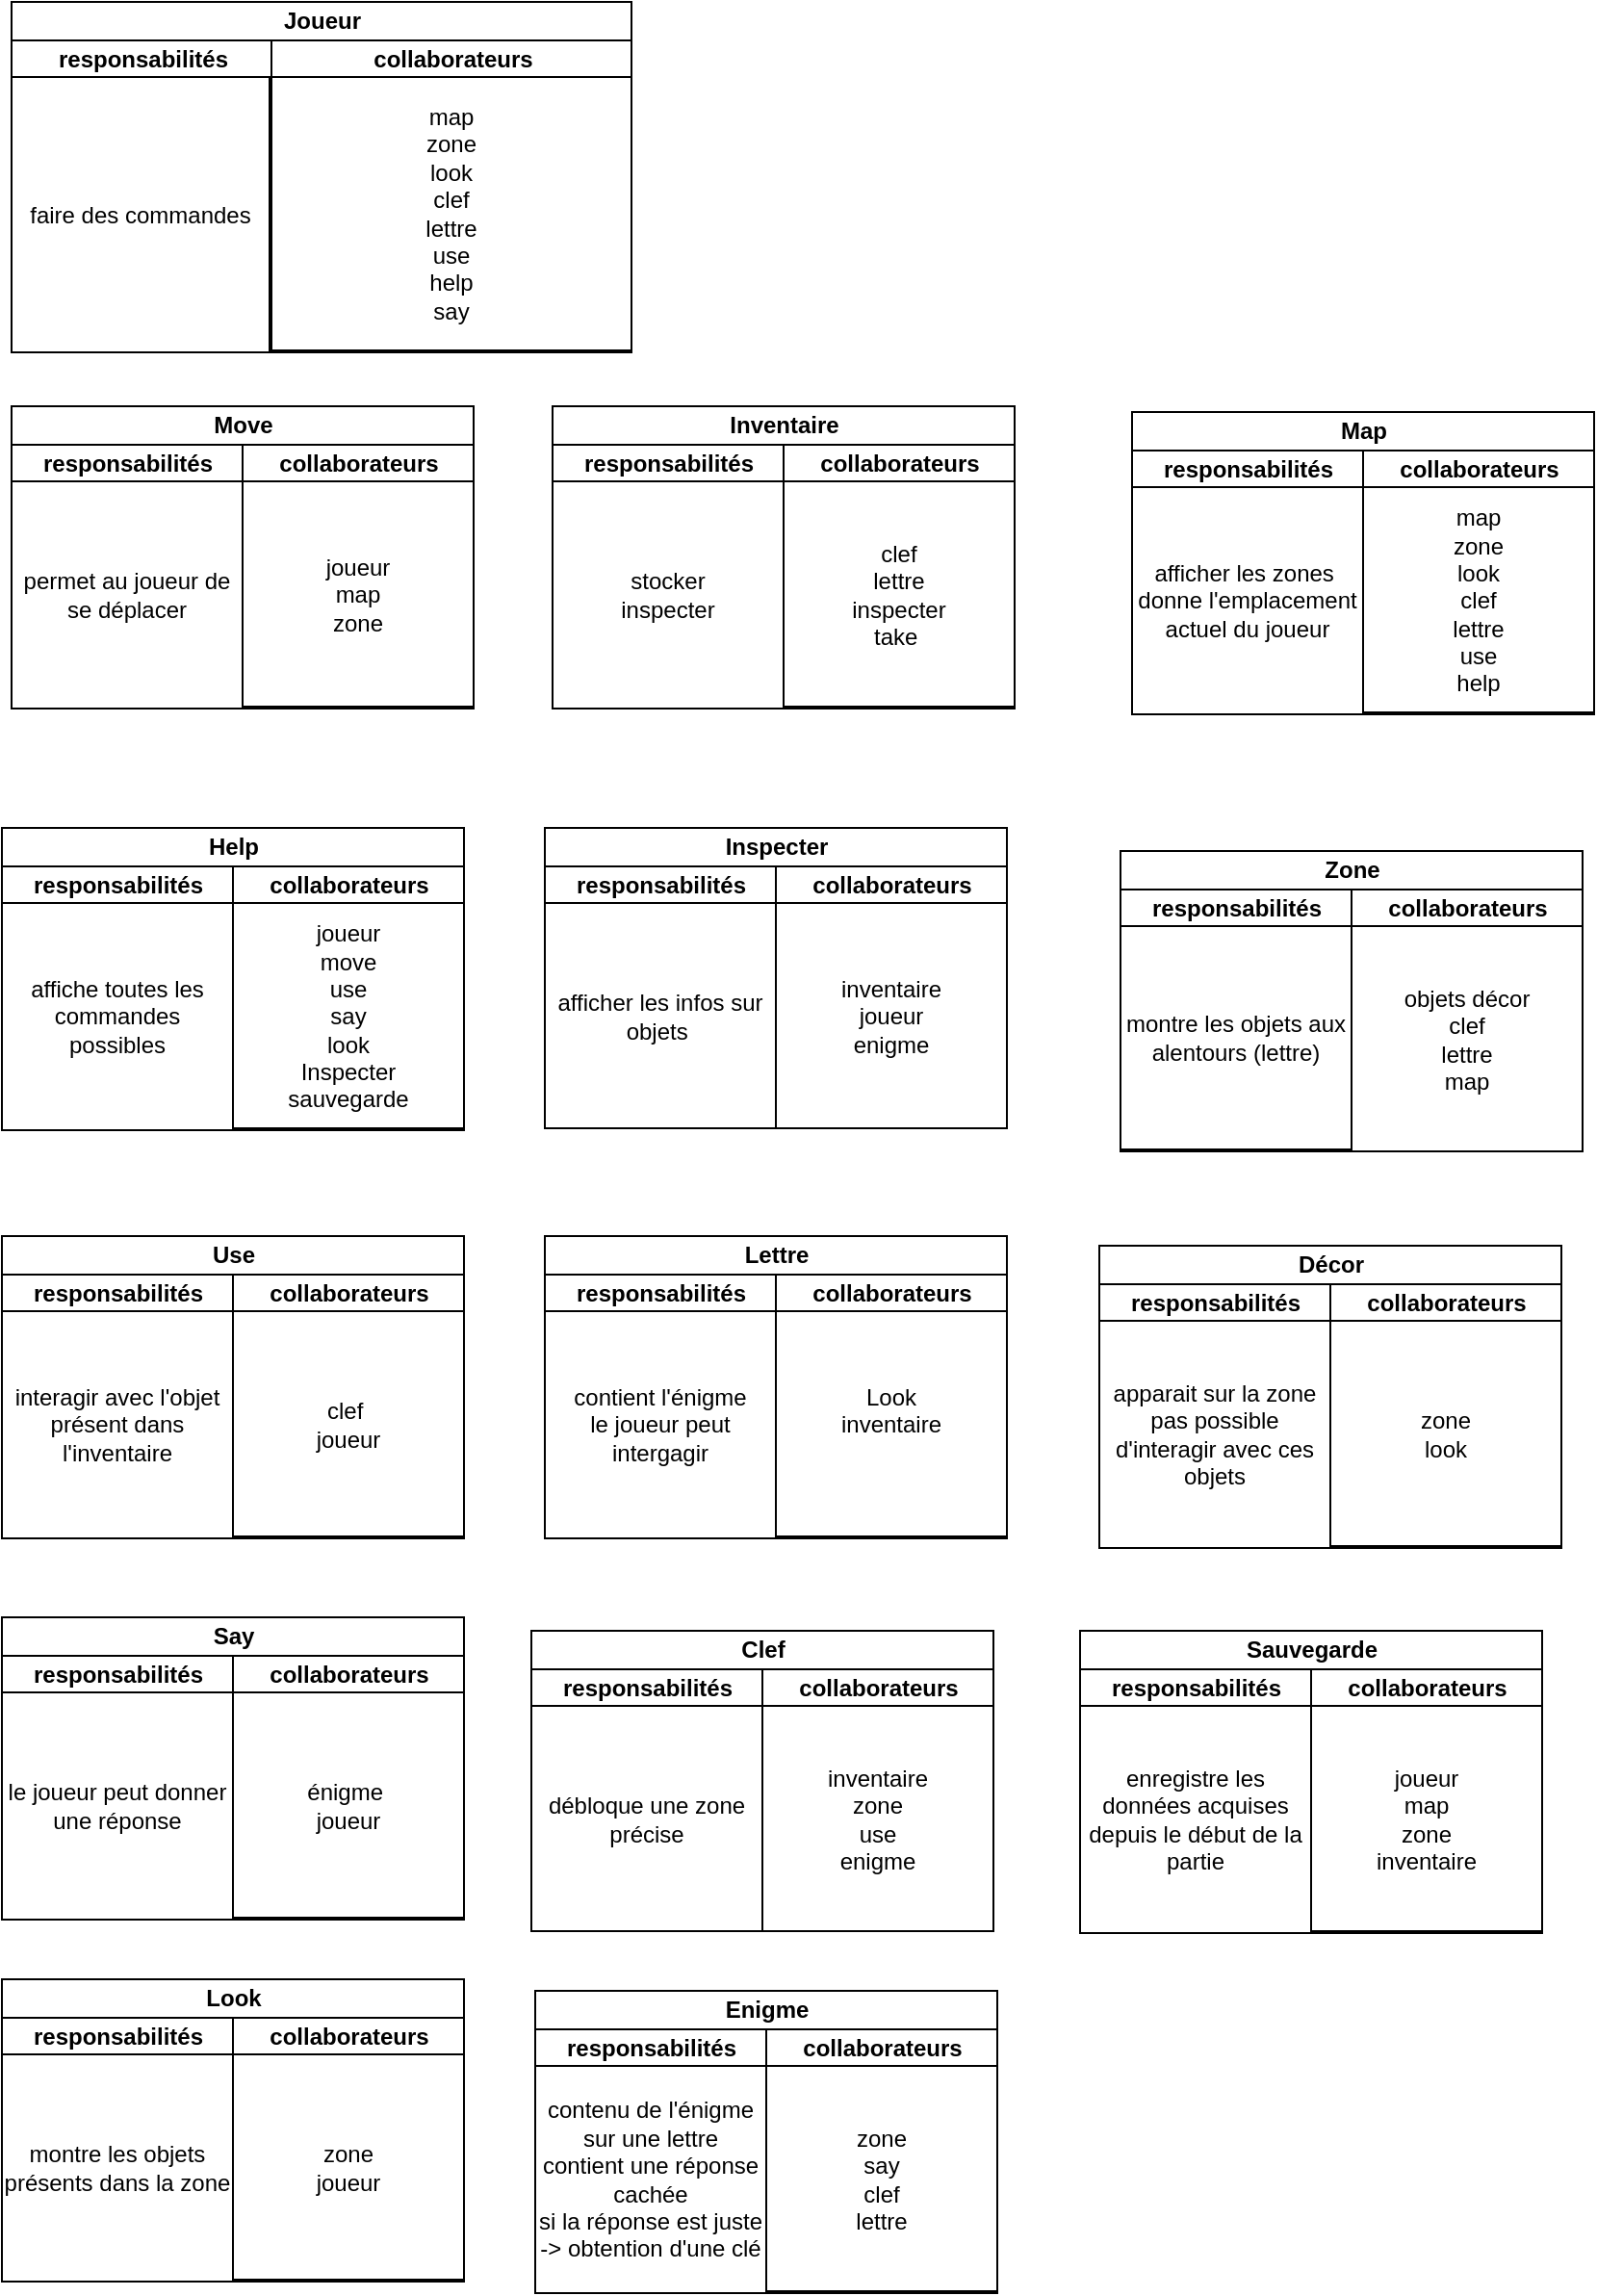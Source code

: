 <mxfile version="26.2.14" pages="3">
  <diagram name="Page-1" id="vCwLE-1_a3CpIBY0Y5AY">
    <mxGraphModel dx="1582" dy="1989" grid="1" gridSize="10" guides="1" tooltips="1" connect="1" arrows="1" fold="1" page="1" pageScale="1" pageWidth="827" pageHeight="1169" math="0" shadow="0">
      <root>
        <mxCell id="0" />
        <mxCell id="1" parent="0" />
        <mxCell id="5K38GinFP1Wv58AzJMlX-1" value="Joueur" style="swimlane;childLayout=stackLayout;resizeParent=1;resizeParentMax=0;startSize=20;html=1;" parent="1" vertex="1">
          <mxGeometry x="65" y="-1120" width="322" height="182" as="geometry" />
        </mxCell>
        <mxCell id="5K38GinFP1Wv58AzJMlX-2" value="responsabilités" style="swimlane;startSize=20;html=1;" parent="5K38GinFP1Wv58AzJMlX-1" vertex="1">
          <mxGeometry y="20" width="135" height="162" as="geometry" />
        </mxCell>
        <mxCell id="5K38GinFP1Wv58AzJMlX-3" value="faire des commandes" style="whiteSpace=wrap;html=1;" parent="5K38GinFP1Wv58AzJMlX-2" vertex="1">
          <mxGeometry y="19" width="134" height="143" as="geometry" />
        </mxCell>
        <mxCell id="5K38GinFP1Wv58AzJMlX-4" value="collaborateurs" style="swimlane;startSize=20;html=1;" parent="5K38GinFP1Wv58AzJMlX-1" vertex="1">
          <mxGeometry x="135" y="20" width="187" height="162" as="geometry" />
        </mxCell>
        <mxCell id="5K38GinFP1Wv58AzJMlX-5" value="map&lt;div&gt;zone&lt;/div&gt;&lt;div&gt;look&lt;/div&gt;&lt;div&gt;clef&lt;/div&gt;&lt;div&gt;lettre&lt;/div&gt;&lt;div&gt;use&lt;/div&gt;&lt;div&gt;help&lt;/div&gt;&lt;div&gt;say&lt;/div&gt;" style="whiteSpace=wrap;html=1;" parent="5K38GinFP1Wv58AzJMlX-4" vertex="1">
          <mxGeometry y="19" width="187" height="142" as="geometry" />
        </mxCell>
        <mxCell id="5K38GinFP1Wv58AzJMlX-6" value="Inventaire" style="swimlane;childLayout=stackLayout;resizeParent=1;resizeParentMax=0;startSize=20;html=1;" parent="1" vertex="1">
          <mxGeometry x="346" y="-910" width="240" height="157" as="geometry" />
        </mxCell>
        <mxCell id="5K38GinFP1Wv58AzJMlX-7" value="responsabilités" style="swimlane;startSize=20;html=1;" parent="5K38GinFP1Wv58AzJMlX-6" vertex="1">
          <mxGeometry y="20" width="120" height="137" as="geometry" />
        </mxCell>
        <mxCell id="5K38GinFP1Wv58AzJMlX-8" value="stocker&lt;div&gt;inspecter&lt;/div&gt;" style="whiteSpace=wrap;html=1;" parent="5K38GinFP1Wv58AzJMlX-7" vertex="1">
          <mxGeometry y="19" width="120" height="118" as="geometry" />
        </mxCell>
        <mxCell id="5K38GinFP1Wv58AzJMlX-9" value="collaborateurs" style="swimlane;startSize=20;html=1;" parent="5K38GinFP1Wv58AzJMlX-6" vertex="1">
          <mxGeometry x="120" y="20" width="120" height="137" as="geometry" />
        </mxCell>
        <mxCell id="5K38GinFP1Wv58AzJMlX-10" value="&lt;div&gt;clef&lt;/div&gt;&lt;div&gt;lettre&lt;/div&gt;&lt;div&gt;inspecter&lt;/div&gt;&lt;div&gt;take&amp;nbsp;&lt;/div&gt;" style="whiteSpace=wrap;html=1;" parent="5K38GinFP1Wv58AzJMlX-9" vertex="1">
          <mxGeometry y="19" width="120" height="117" as="geometry" />
        </mxCell>
        <mxCell id="5K38GinFP1Wv58AzJMlX-11" value="Inspecter" style="swimlane;childLayout=stackLayout;resizeParent=1;resizeParentMax=0;startSize=20;html=1;" parent="1" vertex="1">
          <mxGeometry x="342" y="-691" width="240" height="156" as="geometry" />
        </mxCell>
        <mxCell id="5K38GinFP1Wv58AzJMlX-12" value="responsabilités" style="swimlane;startSize=20;html=1;" parent="5K38GinFP1Wv58AzJMlX-11" vertex="1">
          <mxGeometry y="20" width="120" height="136" as="geometry" />
        </mxCell>
        <mxCell id="5K38GinFP1Wv58AzJMlX-13" value="afficher les infos sur objets&amp;nbsp;" style="whiteSpace=wrap;html=1;" parent="5K38GinFP1Wv58AzJMlX-12" vertex="1">
          <mxGeometry y="19" width="120" height="117" as="geometry" />
        </mxCell>
        <mxCell id="5K38GinFP1Wv58AzJMlX-14" value="collaborateurs" style="swimlane;startSize=20;html=1;" parent="5K38GinFP1Wv58AzJMlX-11" vertex="1">
          <mxGeometry x="120" y="20" width="120" height="136" as="geometry" />
        </mxCell>
        <mxCell id="5K38GinFP1Wv58AzJMlX-15" value="&lt;div&gt;inventaire&lt;/div&gt;&lt;div&gt;joueur&lt;/div&gt;&lt;div&gt;enigme&lt;/div&gt;" style="whiteSpace=wrap;html=1;" parent="5K38GinFP1Wv58AzJMlX-14" vertex="1">
          <mxGeometry y="19" width="120" height="117" as="geometry" />
        </mxCell>
        <mxCell id="5K38GinFP1Wv58AzJMlX-16" value="Clef" style="swimlane;childLayout=stackLayout;resizeParent=1;resizeParentMax=0;startSize=20;html=1;" parent="1" vertex="1">
          <mxGeometry x="335" y="-274" width="240" height="156" as="geometry" />
        </mxCell>
        <mxCell id="5K38GinFP1Wv58AzJMlX-17" value="responsabilités" style="swimlane;startSize=20;html=1;" parent="5K38GinFP1Wv58AzJMlX-16" vertex="1">
          <mxGeometry y="20" width="120" height="136" as="geometry" />
        </mxCell>
        <mxCell id="5K38GinFP1Wv58AzJMlX-18" value="débloque une zone précise" style="whiteSpace=wrap;html=1;" parent="5K38GinFP1Wv58AzJMlX-17" vertex="1">
          <mxGeometry y="19" width="120" height="117" as="geometry" />
        </mxCell>
        <mxCell id="5K38GinFP1Wv58AzJMlX-19" value="collaborateurs" style="swimlane;startSize=20;html=1;" parent="5K38GinFP1Wv58AzJMlX-16" vertex="1">
          <mxGeometry x="120" y="20" width="120" height="136" as="geometry" />
        </mxCell>
        <mxCell id="5K38GinFP1Wv58AzJMlX-20" value="&lt;div&gt;inventaire&lt;/div&gt;&lt;div&gt;zone&lt;/div&gt;&lt;div&gt;use&lt;/div&gt;&lt;div&gt;enigme&lt;/div&gt;" style="whiteSpace=wrap;html=1;" parent="5K38GinFP1Wv58AzJMlX-19" vertex="1">
          <mxGeometry y="19" width="120" height="117" as="geometry" />
        </mxCell>
        <mxCell id="5K38GinFP1Wv58AzJMlX-21" value="Zone" style="swimlane;childLayout=stackLayout;resizeParent=1;resizeParentMax=0;startSize=20;html=1;" parent="1" vertex="1">
          <mxGeometry x="641" y="-679" width="240" height="156" as="geometry" />
        </mxCell>
        <mxCell id="5K38GinFP1Wv58AzJMlX-22" value="responsabilités" style="swimlane;startSize=20;html=1;" parent="5K38GinFP1Wv58AzJMlX-21" vertex="1">
          <mxGeometry y="20" width="120" height="136" as="geometry" />
        </mxCell>
        <mxCell id="5K38GinFP1Wv58AzJMlX-23" value="montre les objets aux alentours (lettre)" style="whiteSpace=wrap;html=1;" parent="5K38GinFP1Wv58AzJMlX-22" vertex="1">
          <mxGeometry y="19" width="120" height="116" as="geometry" />
        </mxCell>
        <mxCell id="5K38GinFP1Wv58AzJMlX-24" value="collaborateurs" style="swimlane;startSize=20;html=1;" parent="5K38GinFP1Wv58AzJMlX-21" vertex="1">
          <mxGeometry x="120" y="20" width="120" height="136" as="geometry" />
        </mxCell>
        <mxCell id="5K38GinFP1Wv58AzJMlX-25" value="&lt;div&gt;objets décor&lt;/div&gt;&lt;div&gt;clef&lt;/div&gt;&lt;div&gt;lettre&lt;/div&gt;&lt;div&gt;map&lt;/div&gt;" style="whiteSpace=wrap;html=1;" parent="5K38GinFP1Wv58AzJMlX-24" vertex="1">
          <mxGeometry y="19" width="120" height="117" as="geometry" />
        </mxCell>
        <mxCell id="5K38GinFP1Wv58AzJMlX-26" value="Enigme" style="swimlane;childLayout=stackLayout;resizeParent=1;resizeParentMax=0;startSize=20;html=1;" parent="1" vertex="1">
          <mxGeometry x="337" y="-87" width="240" height="157" as="geometry" />
        </mxCell>
        <mxCell id="5K38GinFP1Wv58AzJMlX-27" value="responsabilités" style="swimlane;startSize=20;html=1;" parent="5K38GinFP1Wv58AzJMlX-26" vertex="1">
          <mxGeometry y="20" width="120" height="137" as="geometry" />
        </mxCell>
        <mxCell id="5K38GinFP1Wv58AzJMlX-28" value="contenu de l&#39;énigme sur une lettre&lt;div&gt;contient une réponse cachée&lt;/div&gt;&lt;div&gt;si la réponse est juste -&amp;gt; obtention d&#39;une clé&lt;/div&gt;" style="whiteSpace=wrap;html=1;" parent="5K38GinFP1Wv58AzJMlX-27" vertex="1">
          <mxGeometry y="19" width="120" height="118" as="geometry" />
        </mxCell>
        <mxCell id="5K38GinFP1Wv58AzJMlX-29" value="collaborateurs" style="swimlane;startSize=20;html=1;" parent="5K38GinFP1Wv58AzJMlX-26" vertex="1">
          <mxGeometry x="120" y="20" width="120" height="137" as="geometry" />
        </mxCell>
        <mxCell id="5K38GinFP1Wv58AzJMlX-30" value="&lt;div&gt;zone&lt;/div&gt;&lt;div&gt;say&lt;/div&gt;&lt;div&gt;clef&lt;/div&gt;&lt;div&gt;lettre&lt;/div&gt;" style="whiteSpace=wrap;html=1;" parent="5K38GinFP1Wv58AzJMlX-29" vertex="1">
          <mxGeometry y="19" width="120" height="117" as="geometry" />
        </mxCell>
        <mxCell id="5K38GinFP1Wv58AzJMlX-31" value="Say" style="swimlane;childLayout=stackLayout;resizeParent=1;resizeParentMax=0;startSize=20;html=1;" parent="1" vertex="1">
          <mxGeometry x="60" y="-281" width="240" height="157" as="geometry" />
        </mxCell>
        <mxCell id="5K38GinFP1Wv58AzJMlX-32" value="responsabilités" style="swimlane;startSize=20;html=1;" parent="5K38GinFP1Wv58AzJMlX-31" vertex="1">
          <mxGeometry y="20" width="120" height="137" as="geometry" />
        </mxCell>
        <mxCell id="5K38GinFP1Wv58AzJMlX-33" value="le joueur peut donner une réponse" style="whiteSpace=wrap;html=1;" parent="5K38GinFP1Wv58AzJMlX-32" vertex="1">
          <mxGeometry y="19" width="120" height="118" as="geometry" />
        </mxCell>
        <mxCell id="5K38GinFP1Wv58AzJMlX-34" value="collaborateurs" style="swimlane;startSize=20;html=1;" parent="5K38GinFP1Wv58AzJMlX-31" vertex="1">
          <mxGeometry x="120" y="20" width="120" height="137" as="geometry" />
        </mxCell>
        <mxCell id="5K38GinFP1Wv58AzJMlX-35" value="&lt;div&gt;énigme&amp;nbsp;&lt;/div&gt;&lt;div&gt;joueur&lt;/div&gt;" style="whiteSpace=wrap;html=1;" parent="5K38GinFP1Wv58AzJMlX-34" vertex="1">
          <mxGeometry y="19" width="120" height="117" as="geometry" />
        </mxCell>
        <mxCell id="5K38GinFP1Wv58AzJMlX-36" value="Help" style="swimlane;childLayout=stackLayout;resizeParent=1;resizeParentMax=0;startSize=20;html=1;" parent="1" vertex="1">
          <mxGeometry x="60" y="-691" width="240" height="157" as="geometry" />
        </mxCell>
        <mxCell id="5K38GinFP1Wv58AzJMlX-37" value="responsabilités" style="swimlane;startSize=20;html=1;" parent="5K38GinFP1Wv58AzJMlX-36" vertex="1">
          <mxGeometry y="20" width="120" height="137" as="geometry" />
        </mxCell>
        <mxCell id="5K38GinFP1Wv58AzJMlX-38" value="affiche toutes les commandes possibles" style="whiteSpace=wrap;html=1;" parent="5K38GinFP1Wv58AzJMlX-37" vertex="1">
          <mxGeometry y="19" width="120" height="118" as="geometry" />
        </mxCell>
        <mxCell id="5K38GinFP1Wv58AzJMlX-39" value="collaborateurs" style="swimlane;startSize=20;html=1;" parent="5K38GinFP1Wv58AzJMlX-36" vertex="1">
          <mxGeometry x="120" y="20" width="120" height="137" as="geometry" />
        </mxCell>
        <mxCell id="5K38GinFP1Wv58AzJMlX-40" value="&lt;div&gt;joueur&lt;/div&gt;&lt;div&gt;move&lt;/div&gt;&lt;div&gt;use&lt;/div&gt;&lt;div&gt;say&lt;/div&gt;&lt;div&gt;look&lt;/div&gt;&lt;div&gt;Inspecter&lt;/div&gt;&lt;div&gt;sauvegarde&lt;/div&gt;" style="whiteSpace=wrap;html=1;" parent="5K38GinFP1Wv58AzJMlX-39" vertex="1">
          <mxGeometry y="19" width="120" height="117" as="geometry" />
        </mxCell>
        <mxCell id="5K38GinFP1Wv58AzJMlX-41" value="Look" style="swimlane;childLayout=stackLayout;resizeParent=1;resizeParentMax=0;startSize=20;html=1;" parent="1" vertex="1">
          <mxGeometry x="60" y="-93" width="240" height="157" as="geometry" />
        </mxCell>
        <mxCell id="5K38GinFP1Wv58AzJMlX-42" value="responsabilités" style="swimlane;startSize=20;html=1;" parent="5K38GinFP1Wv58AzJMlX-41" vertex="1">
          <mxGeometry y="20" width="120" height="137" as="geometry" />
        </mxCell>
        <mxCell id="5K38GinFP1Wv58AzJMlX-43" value="montre les objets présents dans la zone" style="whiteSpace=wrap;html=1;" parent="5K38GinFP1Wv58AzJMlX-42" vertex="1">
          <mxGeometry y="19" width="120" height="118" as="geometry" />
        </mxCell>
        <mxCell id="5K38GinFP1Wv58AzJMlX-44" value="collaborateurs" style="swimlane;startSize=20;html=1;" parent="5K38GinFP1Wv58AzJMlX-41" vertex="1">
          <mxGeometry x="120" y="20" width="120" height="137" as="geometry" />
        </mxCell>
        <mxCell id="5K38GinFP1Wv58AzJMlX-45" value="&lt;div&gt;zone&lt;/div&gt;&lt;div&gt;joueur&lt;/div&gt;" style="whiteSpace=wrap;html=1;" parent="5K38GinFP1Wv58AzJMlX-44" vertex="1">
          <mxGeometry y="19" width="120" height="117" as="geometry" />
        </mxCell>
        <mxCell id="5K38GinFP1Wv58AzJMlX-46" value="Use" style="swimlane;childLayout=stackLayout;resizeParent=1;resizeParentMax=0;startSize=20;html=1;" parent="1" vertex="1">
          <mxGeometry x="60" y="-479" width="240" height="157" as="geometry" />
        </mxCell>
        <mxCell id="5K38GinFP1Wv58AzJMlX-47" value="responsabilités" style="swimlane;startSize=20;html=1;" parent="5K38GinFP1Wv58AzJMlX-46" vertex="1">
          <mxGeometry y="20" width="120" height="137" as="geometry" />
        </mxCell>
        <mxCell id="5K38GinFP1Wv58AzJMlX-48" value="interagir avec l&#39;objet présent dans l&#39;inventaire" style="whiteSpace=wrap;html=1;" parent="5K38GinFP1Wv58AzJMlX-47" vertex="1">
          <mxGeometry y="19" width="120" height="118" as="geometry" />
        </mxCell>
        <mxCell id="5K38GinFP1Wv58AzJMlX-49" value="collaborateurs" style="swimlane;startSize=20;html=1;" parent="5K38GinFP1Wv58AzJMlX-46" vertex="1">
          <mxGeometry x="120" y="20" width="120" height="137" as="geometry" />
        </mxCell>
        <mxCell id="5K38GinFP1Wv58AzJMlX-50" value="&lt;div&gt;clef&amp;nbsp;&lt;/div&gt;&lt;div&gt;joueur&lt;/div&gt;" style="whiteSpace=wrap;html=1;" parent="5K38GinFP1Wv58AzJMlX-49" vertex="1">
          <mxGeometry y="19" width="120" height="117" as="geometry" />
        </mxCell>
        <mxCell id="5K38GinFP1Wv58AzJMlX-51" value="Décor" style="swimlane;childLayout=stackLayout;resizeParent=1;resizeParentMax=0;startSize=20;html=1;" parent="1" vertex="1">
          <mxGeometry x="630" y="-474" width="240" height="157" as="geometry" />
        </mxCell>
        <mxCell id="5K38GinFP1Wv58AzJMlX-52" value="responsabilités" style="swimlane;startSize=20;html=1;" parent="5K38GinFP1Wv58AzJMlX-51" vertex="1">
          <mxGeometry y="20" width="120" height="137" as="geometry" />
        </mxCell>
        <mxCell id="5K38GinFP1Wv58AzJMlX-53" value="apparait sur la zone&lt;div&gt;pas possible d&#39;interagir avec ces objets&lt;/div&gt;" style="whiteSpace=wrap;html=1;" parent="5K38GinFP1Wv58AzJMlX-52" vertex="1">
          <mxGeometry y="19" width="120" height="118" as="geometry" />
        </mxCell>
        <mxCell id="5K38GinFP1Wv58AzJMlX-54" value="collaborateurs" style="swimlane;startSize=20;html=1;" parent="5K38GinFP1Wv58AzJMlX-51" vertex="1">
          <mxGeometry x="120" y="20" width="120" height="137" as="geometry" />
        </mxCell>
        <mxCell id="5K38GinFP1Wv58AzJMlX-55" value="&lt;div&gt;zone&lt;/div&gt;&lt;div&gt;look&lt;/div&gt;" style="whiteSpace=wrap;html=1;" parent="5K38GinFP1Wv58AzJMlX-54" vertex="1">
          <mxGeometry y="19" width="120" height="117" as="geometry" />
        </mxCell>
        <mxCell id="5K38GinFP1Wv58AzJMlX-56" value="Lettre" style="swimlane;childLayout=stackLayout;resizeParent=1;resizeParentMax=0;startSize=20;html=1;" parent="1" vertex="1">
          <mxGeometry x="342" y="-479" width="240" height="157" as="geometry" />
        </mxCell>
        <mxCell id="5K38GinFP1Wv58AzJMlX-57" value="responsabilités" style="swimlane;startSize=20;html=1;" parent="5K38GinFP1Wv58AzJMlX-56" vertex="1">
          <mxGeometry y="20" width="120" height="137" as="geometry" />
        </mxCell>
        <mxCell id="5K38GinFP1Wv58AzJMlX-58" value="contient l&#39;énigme&lt;div&gt;le joueur peut intergagir&lt;/div&gt;" style="whiteSpace=wrap;html=1;" parent="5K38GinFP1Wv58AzJMlX-57" vertex="1">
          <mxGeometry y="19" width="120" height="118" as="geometry" />
        </mxCell>
        <mxCell id="5K38GinFP1Wv58AzJMlX-59" value="collaborateurs" style="swimlane;startSize=20;html=1;" parent="5K38GinFP1Wv58AzJMlX-56" vertex="1">
          <mxGeometry x="120" y="20" width="120" height="137" as="geometry" />
        </mxCell>
        <mxCell id="5K38GinFP1Wv58AzJMlX-60" value="&lt;div&gt;Look&lt;/div&gt;&lt;div&gt;inventaire&lt;/div&gt;&lt;div&gt;&lt;br&gt;&lt;/div&gt;" style="whiteSpace=wrap;html=1;" parent="5K38GinFP1Wv58AzJMlX-59" vertex="1">
          <mxGeometry y="19" width="120" height="117" as="geometry" />
        </mxCell>
        <mxCell id="5K38GinFP1Wv58AzJMlX-61" value="Sauvegarde" style="swimlane;childLayout=stackLayout;resizeParent=1;resizeParentMax=0;startSize=20;html=1;" parent="1" vertex="1">
          <mxGeometry x="620" y="-274" width="240" height="157" as="geometry" />
        </mxCell>
        <mxCell id="5K38GinFP1Wv58AzJMlX-62" value="responsabilités" style="swimlane;startSize=20;html=1;" parent="5K38GinFP1Wv58AzJMlX-61" vertex="1">
          <mxGeometry y="20" width="120" height="137" as="geometry" />
        </mxCell>
        <mxCell id="5K38GinFP1Wv58AzJMlX-63" value="enregistre les données acquises depuis le début de la partie" style="whiteSpace=wrap;html=1;" parent="5K38GinFP1Wv58AzJMlX-62" vertex="1">
          <mxGeometry y="19" width="120" height="118" as="geometry" />
        </mxCell>
        <mxCell id="5K38GinFP1Wv58AzJMlX-64" value="collaborateurs" style="swimlane;startSize=20;html=1;" parent="5K38GinFP1Wv58AzJMlX-61" vertex="1">
          <mxGeometry x="120" y="20" width="120" height="137" as="geometry" />
        </mxCell>
        <mxCell id="5K38GinFP1Wv58AzJMlX-65" value="&lt;div&gt;joueur&lt;/div&gt;&lt;div&gt;map&lt;/div&gt;&lt;div&gt;zone&lt;/div&gt;&lt;div&gt;inventaire&lt;/div&gt;" style="whiteSpace=wrap;html=1;" parent="5K38GinFP1Wv58AzJMlX-64" vertex="1">
          <mxGeometry y="19" width="120" height="117" as="geometry" />
        </mxCell>
        <mxCell id="5K38GinFP1Wv58AzJMlX-66" value="Map" style="swimlane;childLayout=stackLayout;resizeParent=1;resizeParentMax=0;startSize=20;html=1;" parent="1" vertex="1">
          <mxGeometry x="647" y="-907" width="240" height="157" as="geometry" />
        </mxCell>
        <mxCell id="5K38GinFP1Wv58AzJMlX-67" value="responsabilités" style="swimlane;startSize=20;html=1;" parent="5K38GinFP1Wv58AzJMlX-66" vertex="1">
          <mxGeometry y="20" width="120" height="137" as="geometry" />
        </mxCell>
        <mxCell id="5K38GinFP1Wv58AzJMlX-68" value="afficher les zones&amp;nbsp;&lt;div&gt;donne l&#39;emplacement actuel du joueur&lt;/div&gt;" style="whiteSpace=wrap;html=1;" parent="5K38GinFP1Wv58AzJMlX-67" vertex="1">
          <mxGeometry y="19" width="120" height="118" as="geometry" />
        </mxCell>
        <mxCell id="5K38GinFP1Wv58AzJMlX-69" value="collaborateurs" style="swimlane;startSize=20;html=1;" parent="5K38GinFP1Wv58AzJMlX-66" vertex="1">
          <mxGeometry x="120" y="20" width="120" height="137" as="geometry" />
        </mxCell>
        <mxCell id="5K38GinFP1Wv58AzJMlX-70" value="&lt;div&gt;map&lt;/div&gt;&lt;div&gt;zone&lt;/div&gt;&lt;div&gt;look&lt;/div&gt;&lt;div&gt;clef&lt;/div&gt;&lt;div&gt;lettre&lt;/div&gt;&lt;div&gt;use&lt;/div&gt;&lt;div&gt;help&lt;/div&gt;" style="whiteSpace=wrap;html=1;" parent="5K38GinFP1Wv58AzJMlX-69" vertex="1">
          <mxGeometry y="19" width="120" height="117" as="geometry" />
        </mxCell>
        <mxCell id="5K38GinFP1Wv58AzJMlX-71" value="Move" style="swimlane;childLayout=stackLayout;resizeParent=1;resizeParentMax=0;startSize=20;html=1;" parent="1" vertex="1">
          <mxGeometry x="65" y="-910" width="240" height="157" as="geometry" />
        </mxCell>
        <mxCell id="5K38GinFP1Wv58AzJMlX-72" value="responsabilités" style="swimlane;startSize=20;html=1;" parent="5K38GinFP1Wv58AzJMlX-71" vertex="1">
          <mxGeometry y="20" width="120" height="137" as="geometry" />
        </mxCell>
        <mxCell id="5K38GinFP1Wv58AzJMlX-73" value="permet au joueur de se déplacer" style="whiteSpace=wrap;html=1;" parent="5K38GinFP1Wv58AzJMlX-72" vertex="1">
          <mxGeometry y="19" width="120" height="118" as="geometry" />
        </mxCell>
        <mxCell id="5K38GinFP1Wv58AzJMlX-74" value="collaborateurs" style="swimlane;startSize=20;html=1;" parent="5K38GinFP1Wv58AzJMlX-71" vertex="1">
          <mxGeometry x="120" y="20" width="120" height="137" as="geometry" />
        </mxCell>
        <mxCell id="5K38GinFP1Wv58AzJMlX-75" value="&lt;div&gt;joueur&lt;/div&gt;&lt;div&gt;map&lt;/div&gt;&lt;div&gt;zone&lt;/div&gt;" style="whiteSpace=wrap;html=1;" parent="5K38GinFP1Wv58AzJMlX-74" vertex="1">
          <mxGeometry y="19" width="120" height="117" as="geometry" />
        </mxCell>
      </root>
    </mxGraphModel>
  </diagram>
  <diagram name="Page-1" id="D5dzcu4WSN5yEFuafn3K">
    <mxGraphModel dx="1015" dy="2240" grid="1" gridSize="10" guides="1" tooltips="1" connect="1" arrows="1" fold="1" page="1" pageScale="1" pageWidth="827" pageHeight="1169" math="0" shadow="0">
      <root>
        <mxCell id="0" />
        <mxCell id="1" parent="0" />
        <mxCell id="5K38GinFP1Wv58AzJMlX-1" value="Joueur" style="swimlane;childLayout=stackLayout;resizeParent=1;resizeParentMax=0;startSize=20;html=1;" parent="1" vertex="1">
          <mxGeometry x="65" y="-1120" width="322" height="182" as="geometry" />
        </mxCell>
        <mxCell id="5K38GinFP1Wv58AzJMlX-2" value="responsabilités" style="swimlane;startSize=20;html=1;" parent="5K38GinFP1Wv58AzJMlX-1" vertex="1">
          <mxGeometry y="20" width="135" height="162" as="geometry" />
        </mxCell>
        <mxCell id="5K38GinFP1Wv58AzJMlX-3" value="faire des commandes" style="whiteSpace=wrap;html=1;" parent="5K38GinFP1Wv58AzJMlX-2" vertex="1">
          <mxGeometry y="19" width="134" height="143" as="geometry" />
        </mxCell>
        <mxCell id="5K38GinFP1Wv58AzJMlX-4" value="collaborateurs" style="swimlane;startSize=20;html=1;" parent="5K38GinFP1Wv58AzJMlX-1" vertex="1">
          <mxGeometry x="135" y="20" width="187" height="162" as="geometry" />
        </mxCell>
        <mxCell id="5K38GinFP1Wv58AzJMlX-5" value="map&lt;div&gt;zone&lt;/div&gt;&lt;div&gt;look&lt;/div&gt;&lt;div&gt;clef&lt;/div&gt;&lt;div&gt;lettre&lt;/div&gt;&lt;div&gt;use&lt;/div&gt;&lt;div&gt;help&lt;/div&gt;&lt;div&gt;say&lt;/div&gt;" style="whiteSpace=wrap;html=1;" parent="5K38GinFP1Wv58AzJMlX-4" vertex="1">
          <mxGeometry y="19" width="187" height="142" as="geometry" />
        </mxCell>
        <mxCell id="5K38GinFP1Wv58AzJMlX-6" value="Inventaire" style="swimlane;childLayout=stackLayout;resizeParent=1;resizeParentMax=0;startSize=20;html=1;" parent="1" vertex="1">
          <mxGeometry x="346" y="-910" width="240" height="157" as="geometry" />
        </mxCell>
        <mxCell id="5K38GinFP1Wv58AzJMlX-7" value="responsabilités" style="swimlane;startSize=20;html=1;" parent="5K38GinFP1Wv58AzJMlX-6" vertex="1">
          <mxGeometry y="20" width="120" height="137" as="geometry" />
        </mxCell>
        <mxCell id="5K38GinFP1Wv58AzJMlX-8" value="stocker&lt;div&gt;inspecter&lt;/div&gt;" style="whiteSpace=wrap;html=1;" parent="5K38GinFP1Wv58AzJMlX-7" vertex="1">
          <mxGeometry y="19" width="120" height="118" as="geometry" />
        </mxCell>
        <mxCell id="5K38GinFP1Wv58AzJMlX-9" value="collaborateurs" style="swimlane;startSize=20;html=1;" parent="5K38GinFP1Wv58AzJMlX-6" vertex="1">
          <mxGeometry x="120" y="20" width="120" height="137" as="geometry" />
        </mxCell>
        <mxCell id="5K38GinFP1Wv58AzJMlX-10" value="&lt;div&gt;clef&lt;/div&gt;&lt;div&gt;lettre&lt;/div&gt;&lt;div&gt;inspecter&lt;/div&gt;&lt;div&gt;take&amp;nbsp;&lt;/div&gt;" style="whiteSpace=wrap;html=1;" parent="5K38GinFP1Wv58AzJMlX-9" vertex="1">
          <mxGeometry y="19" width="120" height="117" as="geometry" />
        </mxCell>
        <mxCell id="5K38GinFP1Wv58AzJMlX-11" value="Inspecter" style="swimlane;childLayout=stackLayout;resizeParent=1;resizeParentMax=0;startSize=20;html=1;" parent="1" vertex="1">
          <mxGeometry x="342" y="-691" width="240" height="156" as="geometry" />
        </mxCell>
        <mxCell id="5K38GinFP1Wv58AzJMlX-12" value="responsabilités" style="swimlane;startSize=20;html=1;" parent="5K38GinFP1Wv58AzJMlX-11" vertex="1">
          <mxGeometry y="20" width="120" height="136" as="geometry" />
        </mxCell>
        <mxCell id="5K38GinFP1Wv58AzJMlX-13" value="afficher les infos sur objets&amp;nbsp;" style="whiteSpace=wrap;html=1;" parent="5K38GinFP1Wv58AzJMlX-12" vertex="1">
          <mxGeometry y="19" width="120" height="117" as="geometry" />
        </mxCell>
        <mxCell id="5K38GinFP1Wv58AzJMlX-14" value="collaborateurs" style="swimlane;startSize=20;html=1;" parent="5K38GinFP1Wv58AzJMlX-11" vertex="1">
          <mxGeometry x="120" y="20" width="120" height="136" as="geometry" />
        </mxCell>
        <mxCell id="5K38GinFP1Wv58AzJMlX-15" value="&lt;div&gt;inventaire&lt;/div&gt;&lt;div&gt;joueur&lt;/div&gt;&lt;div&gt;enigme&lt;/div&gt;" style="whiteSpace=wrap;html=1;" parent="5K38GinFP1Wv58AzJMlX-14" vertex="1">
          <mxGeometry y="19" width="120" height="117" as="geometry" />
        </mxCell>
        <mxCell id="5K38GinFP1Wv58AzJMlX-16" value="Clef" style="swimlane;childLayout=stackLayout;resizeParent=1;resizeParentMax=0;startSize=20;html=1;" parent="1" vertex="1">
          <mxGeometry x="335" y="-274" width="240" height="156" as="geometry" />
        </mxCell>
        <mxCell id="5K38GinFP1Wv58AzJMlX-17" value="responsabilités" style="swimlane;startSize=20;html=1;" parent="5K38GinFP1Wv58AzJMlX-16" vertex="1">
          <mxGeometry y="20" width="120" height="136" as="geometry" />
        </mxCell>
        <mxCell id="5K38GinFP1Wv58AzJMlX-18" value="débloque une zone précise" style="whiteSpace=wrap;html=1;" parent="5K38GinFP1Wv58AzJMlX-17" vertex="1">
          <mxGeometry y="19" width="120" height="117" as="geometry" />
        </mxCell>
        <mxCell id="5K38GinFP1Wv58AzJMlX-19" value="collaborateurs" style="swimlane;startSize=20;html=1;" parent="5K38GinFP1Wv58AzJMlX-16" vertex="1">
          <mxGeometry x="120" y="20" width="120" height="136" as="geometry" />
        </mxCell>
        <mxCell id="5K38GinFP1Wv58AzJMlX-20" value="&lt;div&gt;inventaire&lt;/div&gt;&lt;div&gt;zone&lt;/div&gt;&lt;div&gt;use&lt;/div&gt;&lt;div&gt;enigme&lt;/div&gt;" style="whiteSpace=wrap;html=1;" parent="5K38GinFP1Wv58AzJMlX-19" vertex="1">
          <mxGeometry y="19" width="120" height="117" as="geometry" />
        </mxCell>
        <mxCell id="5K38GinFP1Wv58AzJMlX-21" value="Zone" style="swimlane;childLayout=stackLayout;resizeParent=1;resizeParentMax=0;startSize=20;html=1;" parent="1" vertex="1">
          <mxGeometry x="641" y="-679" width="240" height="156" as="geometry" />
        </mxCell>
        <mxCell id="5K38GinFP1Wv58AzJMlX-22" value="responsabilités" style="swimlane;startSize=20;html=1;" parent="5K38GinFP1Wv58AzJMlX-21" vertex="1">
          <mxGeometry y="20" width="120" height="136" as="geometry" />
        </mxCell>
        <mxCell id="5K38GinFP1Wv58AzJMlX-23" value="montre les objets aux alentours (lettre)" style="whiteSpace=wrap;html=1;" parent="5K38GinFP1Wv58AzJMlX-22" vertex="1">
          <mxGeometry y="19" width="120" height="116" as="geometry" />
        </mxCell>
        <mxCell id="5K38GinFP1Wv58AzJMlX-24" value="collaborateurs" style="swimlane;startSize=20;html=1;" parent="5K38GinFP1Wv58AzJMlX-21" vertex="1">
          <mxGeometry x="120" y="20" width="120" height="136" as="geometry" />
        </mxCell>
        <mxCell id="5K38GinFP1Wv58AzJMlX-25" value="&lt;div&gt;objets décor&lt;/div&gt;&lt;div&gt;clef&lt;/div&gt;&lt;div&gt;lettre&lt;/div&gt;&lt;div&gt;map&lt;/div&gt;" style="whiteSpace=wrap;html=1;" parent="5K38GinFP1Wv58AzJMlX-24" vertex="1">
          <mxGeometry y="19" width="120" height="117" as="geometry" />
        </mxCell>
        <mxCell id="5K38GinFP1Wv58AzJMlX-26" value="Enigme" style="swimlane;childLayout=stackLayout;resizeParent=1;resizeParentMax=0;startSize=20;html=1;" parent="1" vertex="1">
          <mxGeometry x="337" y="-87" width="240" height="157" as="geometry" />
        </mxCell>
        <mxCell id="5K38GinFP1Wv58AzJMlX-27" value="responsabilités" style="swimlane;startSize=20;html=1;" parent="5K38GinFP1Wv58AzJMlX-26" vertex="1">
          <mxGeometry y="20" width="120" height="137" as="geometry" />
        </mxCell>
        <mxCell id="5K38GinFP1Wv58AzJMlX-28" value="contenu de l&#39;énigme sur une lettre&lt;div&gt;contient une réponse cachée&lt;/div&gt;&lt;div&gt;si la réponse est juste -&amp;gt; obtention d&#39;une clé&lt;/div&gt;" style="whiteSpace=wrap;html=1;" parent="5K38GinFP1Wv58AzJMlX-27" vertex="1">
          <mxGeometry y="19" width="120" height="118" as="geometry" />
        </mxCell>
        <mxCell id="5K38GinFP1Wv58AzJMlX-29" value="collaborateurs" style="swimlane;startSize=20;html=1;" parent="5K38GinFP1Wv58AzJMlX-26" vertex="1">
          <mxGeometry x="120" y="20" width="120" height="137" as="geometry" />
        </mxCell>
        <mxCell id="5K38GinFP1Wv58AzJMlX-30" value="&lt;div&gt;zone&lt;/div&gt;&lt;div&gt;say&lt;/div&gt;&lt;div&gt;clef&lt;/div&gt;&lt;div&gt;lettre&lt;/div&gt;" style="whiteSpace=wrap;html=1;" parent="5K38GinFP1Wv58AzJMlX-29" vertex="1">
          <mxGeometry y="19" width="120" height="117" as="geometry" />
        </mxCell>
        <mxCell id="5K38GinFP1Wv58AzJMlX-31" value="Say" style="swimlane;childLayout=stackLayout;resizeParent=1;resizeParentMax=0;startSize=20;html=1;" parent="1" vertex="1">
          <mxGeometry x="60" y="-281" width="240" height="157" as="geometry" />
        </mxCell>
        <mxCell id="5K38GinFP1Wv58AzJMlX-32" value="responsabilités" style="swimlane;startSize=20;html=1;" parent="5K38GinFP1Wv58AzJMlX-31" vertex="1">
          <mxGeometry y="20" width="120" height="137" as="geometry" />
        </mxCell>
        <mxCell id="5K38GinFP1Wv58AzJMlX-33" value="le joueur peut donner une réponse" style="whiteSpace=wrap;html=1;" parent="5K38GinFP1Wv58AzJMlX-32" vertex="1">
          <mxGeometry y="19" width="120" height="118" as="geometry" />
        </mxCell>
        <mxCell id="5K38GinFP1Wv58AzJMlX-34" value="collaborateurs" style="swimlane;startSize=20;html=1;" parent="5K38GinFP1Wv58AzJMlX-31" vertex="1">
          <mxGeometry x="120" y="20" width="120" height="137" as="geometry" />
        </mxCell>
        <mxCell id="5K38GinFP1Wv58AzJMlX-35" value="&lt;div&gt;énigme&amp;nbsp;&lt;/div&gt;&lt;div&gt;joueur&lt;/div&gt;" style="whiteSpace=wrap;html=1;" parent="5K38GinFP1Wv58AzJMlX-34" vertex="1">
          <mxGeometry y="19" width="120" height="117" as="geometry" />
        </mxCell>
        <mxCell id="5K38GinFP1Wv58AzJMlX-36" value="Help" style="swimlane;childLayout=stackLayout;resizeParent=1;resizeParentMax=0;startSize=20;html=1;" parent="1" vertex="1">
          <mxGeometry x="60" y="-691" width="240" height="157" as="geometry" />
        </mxCell>
        <mxCell id="5K38GinFP1Wv58AzJMlX-37" value="responsabilités" style="swimlane;startSize=20;html=1;" parent="5K38GinFP1Wv58AzJMlX-36" vertex="1">
          <mxGeometry y="20" width="120" height="137" as="geometry" />
        </mxCell>
        <mxCell id="5K38GinFP1Wv58AzJMlX-38" value="affiche toutes les commandes possibles" style="whiteSpace=wrap;html=1;" parent="5K38GinFP1Wv58AzJMlX-37" vertex="1">
          <mxGeometry y="19" width="120" height="118" as="geometry" />
        </mxCell>
        <mxCell id="5K38GinFP1Wv58AzJMlX-39" value="collaborateurs" style="swimlane;startSize=20;html=1;" parent="5K38GinFP1Wv58AzJMlX-36" vertex="1">
          <mxGeometry x="120" y="20" width="120" height="137" as="geometry" />
        </mxCell>
        <mxCell id="5K38GinFP1Wv58AzJMlX-40" value="&lt;div&gt;joueur&lt;/div&gt;&lt;div&gt;move&lt;/div&gt;&lt;div&gt;use&lt;/div&gt;&lt;div&gt;say&lt;/div&gt;&lt;div&gt;look&lt;/div&gt;&lt;div&gt;Inspecter&lt;/div&gt;&lt;div&gt;sauvegarde&lt;/div&gt;" style="whiteSpace=wrap;html=1;" parent="5K38GinFP1Wv58AzJMlX-39" vertex="1">
          <mxGeometry y="19" width="120" height="117" as="geometry" />
        </mxCell>
        <mxCell id="5K38GinFP1Wv58AzJMlX-41" value="Look" style="swimlane;childLayout=stackLayout;resizeParent=1;resizeParentMax=0;startSize=20;html=1;" parent="1" vertex="1">
          <mxGeometry x="60" y="-93" width="240" height="157" as="geometry" />
        </mxCell>
        <mxCell id="5K38GinFP1Wv58AzJMlX-42" value="responsabilités" style="swimlane;startSize=20;html=1;" parent="5K38GinFP1Wv58AzJMlX-41" vertex="1">
          <mxGeometry y="20" width="120" height="137" as="geometry" />
        </mxCell>
        <mxCell id="5K38GinFP1Wv58AzJMlX-43" value="montre les objets présents dans la zone" style="whiteSpace=wrap;html=1;" parent="5K38GinFP1Wv58AzJMlX-42" vertex="1">
          <mxGeometry y="19" width="120" height="118" as="geometry" />
        </mxCell>
        <mxCell id="5K38GinFP1Wv58AzJMlX-44" value="collaborateurs" style="swimlane;startSize=20;html=1;" parent="5K38GinFP1Wv58AzJMlX-41" vertex="1">
          <mxGeometry x="120" y="20" width="120" height="137" as="geometry" />
        </mxCell>
        <mxCell id="5K38GinFP1Wv58AzJMlX-45" value="&lt;div&gt;zone&lt;/div&gt;&lt;div&gt;joueur&lt;/div&gt;" style="whiteSpace=wrap;html=1;" parent="5K38GinFP1Wv58AzJMlX-44" vertex="1">
          <mxGeometry y="19" width="120" height="117" as="geometry" />
        </mxCell>
        <mxCell id="5K38GinFP1Wv58AzJMlX-46" value="Use" style="swimlane;childLayout=stackLayout;resizeParent=1;resizeParentMax=0;startSize=20;html=1;" parent="1" vertex="1">
          <mxGeometry x="60" y="-479" width="240" height="157" as="geometry" />
        </mxCell>
        <mxCell id="5K38GinFP1Wv58AzJMlX-47" value="responsabilités" style="swimlane;startSize=20;html=1;" parent="5K38GinFP1Wv58AzJMlX-46" vertex="1">
          <mxGeometry y="20" width="120" height="137" as="geometry" />
        </mxCell>
        <mxCell id="5K38GinFP1Wv58AzJMlX-48" value="interagir avec l&#39;objet présent dans l&#39;inventaire" style="whiteSpace=wrap;html=1;" parent="5K38GinFP1Wv58AzJMlX-47" vertex="1">
          <mxGeometry y="19" width="120" height="118" as="geometry" />
        </mxCell>
        <mxCell id="5K38GinFP1Wv58AzJMlX-49" value="collaborateurs" style="swimlane;startSize=20;html=1;" parent="5K38GinFP1Wv58AzJMlX-46" vertex="1">
          <mxGeometry x="120" y="20" width="120" height="137" as="geometry" />
        </mxCell>
        <mxCell id="5K38GinFP1Wv58AzJMlX-50" value="&lt;div&gt;clef&amp;nbsp;&lt;/div&gt;&lt;div&gt;joueur&lt;/div&gt;" style="whiteSpace=wrap;html=1;" parent="5K38GinFP1Wv58AzJMlX-49" vertex="1">
          <mxGeometry y="19" width="120" height="117" as="geometry" />
        </mxCell>
        <mxCell id="5K38GinFP1Wv58AzJMlX-51" value="Décor" style="swimlane;childLayout=stackLayout;resizeParent=1;resizeParentMax=0;startSize=20;html=1;" parent="1" vertex="1">
          <mxGeometry x="630" y="-474" width="240" height="157" as="geometry" />
        </mxCell>
        <mxCell id="5K38GinFP1Wv58AzJMlX-52" value="responsabilités" style="swimlane;startSize=20;html=1;" parent="5K38GinFP1Wv58AzJMlX-51" vertex="1">
          <mxGeometry y="20" width="120" height="137" as="geometry" />
        </mxCell>
        <mxCell id="5K38GinFP1Wv58AzJMlX-53" value="apparait sur la zone&lt;div&gt;pas possible d&#39;interagir avec ces objets&lt;/div&gt;" style="whiteSpace=wrap;html=1;" parent="5K38GinFP1Wv58AzJMlX-52" vertex="1">
          <mxGeometry y="19" width="120" height="118" as="geometry" />
        </mxCell>
        <mxCell id="5K38GinFP1Wv58AzJMlX-54" value="collaborateurs" style="swimlane;startSize=20;html=1;" parent="5K38GinFP1Wv58AzJMlX-51" vertex="1">
          <mxGeometry x="120" y="20" width="120" height="137" as="geometry" />
        </mxCell>
        <mxCell id="5K38GinFP1Wv58AzJMlX-55" value="&lt;div&gt;zone&lt;/div&gt;&lt;div&gt;look&lt;/div&gt;" style="whiteSpace=wrap;html=1;" parent="5K38GinFP1Wv58AzJMlX-54" vertex="1">
          <mxGeometry y="19" width="120" height="117" as="geometry" />
        </mxCell>
        <mxCell id="5K38GinFP1Wv58AzJMlX-56" value="Lettre" style="swimlane;childLayout=stackLayout;resizeParent=1;resizeParentMax=0;startSize=20;html=1;" parent="1" vertex="1">
          <mxGeometry x="342" y="-479" width="240" height="157" as="geometry" />
        </mxCell>
        <mxCell id="5K38GinFP1Wv58AzJMlX-57" value="responsabilités" style="swimlane;startSize=20;html=1;" parent="5K38GinFP1Wv58AzJMlX-56" vertex="1">
          <mxGeometry y="20" width="120" height="137" as="geometry" />
        </mxCell>
        <mxCell id="5K38GinFP1Wv58AzJMlX-58" value="contient l&#39;énigme&lt;div&gt;le joueur peut intergagir&lt;/div&gt;" style="whiteSpace=wrap;html=1;" parent="5K38GinFP1Wv58AzJMlX-57" vertex="1">
          <mxGeometry y="19" width="120" height="118" as="geometry" />
        </mxCell>
        <mxCell id="5K38GinFP1Wv58AzJMlX-59" value="collaborateurs" style="swimlane;startSize=20;html=1;" parent="5K38GinFP1Wv58AzJMlX-56" vertex="1">
          <mxGeometry x="120" y="20" width="120" height="137" as="geometry" />
        </mxCell>
        <mxCell id="5K38GinFP1Wv58AzJMlX-60" value="&lt;div&gt;Look&lt;/div&gt;&lt;div&gt;inventaire&lt;/div&gt;&lt;div&gt;&lt;br&gt;&lt;/div&gt;" style="whiteSpace=wrap;html=1;" parent="5K38GinFP1Wv58AzJMlX-59" vertex="1">
          <mxGeometry y="19" width="120" height="117" as="geometry" />
        </mxCell>
        <mxCell id="5K38GinFP1Wv58AzJMlX-61" value="Sauvegarde" style="swimlane;childLayout=stackLayout;resizeParent=1;resizeParentMax=0;startSize=20;html=1;" parent="1" vertex="1">
          <mxGeometry x="620" y="-274" width="240" height="157" as="geometry" />
        </mxCell>
        <mxCell id="5K38GinFP1Wv58AzJMlX-62" value="responsabilités" style="swimlane;startSize=20;html=1;" parent="5K38GinFP1Wv58AzJMlX-61" vertex="1">
          <mxGeometry y="20" width="120" height="137" as="geometry" />
        </mxCell>
        <mxCell id="5K38GinFP1Wv58AzJMlX-63" value="enregistre les données acquises depuis le début de la partie" style="whiteSpace=wrap;html=1;" parent="5K38GinFP1Wv58AzJMlX-62" vertex="1">
          <mxGeometry y="19" width="120" height="118" as="geometry" />
        </mxCell>
        <mxCell id="5K38GinFP1Wv58AzJMlX-64" value="collaborateurs" style="swimlane;startSize=20;html=1;" parent="5K38GinFP1Wv58AzJMlX-61" vertex="1">
          <mxGeometry x="120" y="20" width="120" height="137" as="geometry" />
        </mxCell>
        <mxCell id="5K38GinFP1Wv58AzJMlX-65" value="&lt;div&gt;joueur&lt;/div&gt;&lt;div&gt;map&lt;/div&gt;&lt;div&gt;zone&lt;/div&gt;&lt;div&gt;inventaire&lt;/div&gt;" style="whiteSpace=wrap;html=1;" parent="5K38GinFP1Wv58AzJMlX-64" vertex="1">
          <mxGeometry y="19" width="120" height="117" as="geometry" />
        </mxCell>
        <mxCell id="5K38GinFP1Wv58AzJMlX-66" value="Map" style="swimlane;childLayout=stackLayout;resizeParent=1;resizeParentMax=0;startSize=20;html=1;" parent="1" vertex="1">
          <mxGeometry x="647" y="-907" width="240" height="157" as="geometry" />
        </mxCell>
        <mxCell id="5K38GinFP1Wv58AzJMlX-67" value="responsabilités" style="swimlane;startSize=20;html=1;" parent="5K38GinFP1Wv58AzJMlX-66" vertex="1">
          <mxGeometry y="20" width="120" height="137" as="geometry" />
        </mxCell>
        <mxCell id="5K38GinFP1Wv58AzJMlX-68" value="afficher les zones&amp;nbsp;&lt;div&gt;donne l&#39;emplacement actuel du joueur&lt;/div&gt;" style="whiteSpace=wrap;html=1;" parent="5K38GinFP1Wv58AzJMlX-67" vertex="1">
          <mxGeometry y="19" width="120" height="118" as="geometry" />
        </mxCell>
        <mxCell id="5K38GinFP1Wv58AzJMlX-69" value="collaborateurs" style="swimlane;startSize=20;html=1;" parent="5K38GinFP1Wv58AzJMlX-66" vertex="1">
          <mxGeometry x="120" y="20" width="120" height="137" as="geometry" />
        </mxCell>
        <mxCell id="5K38GinFP1Wv58AzJMlX-70" value="&lt;div&gt;map&lt;/div&gt;&lt;div&gt;zone&lt;/div&gt;&lt;div&gt;look&lt;/div&gt;&lt;div&gt;clef&lt;/div&gt;&lt;div&gt;lettre&lt;/div&gt;&lt;div&gt;use&lt;/div&gt;&lt;div&gt;help&lt;/div&gt;" style="whiteSpace=wrap;html=1;" parent="5K38GinFP1Wv58AzJMlX-69" vertex="1">
          <mxGeometry y="19" width="120" height="117" as="geometry" />
        </mxCell>
        <mxCell id="5K38GinFP1Wv58AzJMlX-71" value="Move" style="swimlane;childLayout=stackLayout;resizeParent=1;resizeParentMax=0;startSize=20;html=1;" parent="1" vertex="1">
          <mxGeometry x="65" y="-910" width="240" height="157" as="geometry" />
        </mxCell>
        <mxCell id="5K38GinFP1Wv58AzJMlX-72" value="responsabilités" style="swimlane;startSize=20;html=1;" parent="5K38GinFP1Wv58AzJMlX-71" vertex="1">
          <mxGeometry y="20" width="120" height="137" as="geometry" />
        </mxCell>
        <mxCell id="5K38GinFP1Wv58AzJMlX-73" value="permet au joueur de se déplacer" style="whiteSpace=wrap;html=1;" parent="5K38GinFP1Wv58AzJMlX-72" vertex="1">
          <mxGeometry y="19" width="120" height="118" as="geometry" />
        </mxCell>
        <mxCell id="5K38GinFP1Wv58AzJMlX-74" value="collaborateurs" style="swimlane;startSize=20;html=1;" parent="5K38GinFP1Wv58AzJMlX-71" vertex="1">
          <mxGeometry x="120" y="20" width="120" height="137" as="geometry" />
        </mxCell>
        <mxCell id="5K38GinFP1Wv58AzJMlX-75" value="&lt;div&gt;joueur&lt;/div&gt;&lt;div&gt;map&lt;/div&gt;&lt;div&gt;zone&lt;/div&gt;" style="whiteSpace=wrap;html=1;" parent="5K38GinFP1Wv58AzJMlX-74" vertex="1">
          <mxGeometry y="19" width="120" height="117" as="geometry" />
        </mxCell>
      </root>
    </mxGraphModel>
  </diagram>
  <diagram name="DC_jeuaventure" id="UhpLN240DbEXLCQbF5wh">
    <mxGraphModel dx="2192" dy="2329" grid="1" gridSize="10" guides="1" tooltips="1" connect="1" arrows="1" fold="1" page="1" pageScale="1" pageWidth="827" pageHeight="1169" math="0" shadow="0">
      <root>
        <mxCell id="0" />
        <mxCell id="1" parent="0" />
        <mxCell id="lMqAHjwE8WO8odsjbyKu-1" value="Worldmap&amp;nbsp;" style="swimlane;fontStyle=0;childLayout=stackLayout;horizontal=1;startSize=30;horizontalStack=0;resizeParent=1;resizeParentMax=0;resizeLast=0;collapsible=1;marginBottom=0;whiteSpace=wrap;html=1;" parent="1" vertex="1">
          <mxGeometry x="110" y="-40" width="240" height="240" as="geometry" />
        </mxCell>
        <mxCell id="QXXbtBUrlEs4e3Un909Z-9" value="Case {location, vide} BOOLEAN" style="text;strokeColor=none;fillColor=none;align=left;verticalAlign=middle;spacingLeft=4;spacingRight=4;overflow=hidden;points=[[0,0.5],[1,0.5]];portConstraint=eastwest;rotatable=0;whiteSpace=wrap;html=1;" parent="lMqAHjwE8WO8odsjbyKu-1" vertex="1">
          <mxGeometry y="30" width="240" height="30" as="geometry" />
        </mxCell>
        <mxCell id="GNGIyAEFvGq3fXv-Kji5-2" value="playerLocation INT" style="text;strokeColor=none;fillColor=none;align=left;verticalAlign=middle;spacingLeft=4;spacingRight=4;overflow=hidden;points=[[0,0.5],[1,0.5]];portConstraint=eastwest;rotatable=0;whiteSpace=wrap;html=1;" parent="lMqAHjwE8WO8odsjbyKu-1" vertex="1">
          <mxGeometry y="60" width="240" height="30" as="geometry" />
        </mxCell>
        <mxCell id="Dd90Q-ErbJmknN2jlAW_-17" value="&lt;span data-teams=&quot;true&quot;&gt;+ getLocation(int row, int column);&lt;/span&gt;" style="text;strokeColor=none;fillColor=none;align=left;verticalAlign=middle;spacingLeft=4;spacingRight=4;overflow=hidden;points=[[0,0.5],[1,0.5]];portConstraint=eastwest;rotatable=0;whiteSpace=wrap;html=1;" vertex="1" parent="lMqAHjwE8WO8odsjbyKu-1">
          <mxGeometry y="90" width="240" height="30" as="geometry" />
        </mxCell>
        <mxCell id="Dd90Q-ErbJmknN2jlAW_-22" value="&lt;span data-teams=&quot;true&quot;&gt;+ getAllObjectLocation();&lt;/span&gt;" style="text;strokeColor=none;fillColor=none;align=left;verticalAlign=middle;spacingLeft=4;spacingRight=4;overflow=hidden;points=[[0,0.5],[1,0.5]];portConstraint=eastwest;rotatable=0;whiteSpace=wrap;html=1;fontStyle=0" vertex="1" parent="lMqAHjwE8WO8odsjbyKu-1">
          <mxGeometry y="120" width="240" height="30" as="geometry" />
        </mxCell>
        <mxCell id="Dd90Q-ErbJmknN2jlAW_-23" value="&lt;span data-teams=&quot;true&quot;&gt;+ getObjectLocation(String object);&lt;/span&gt;" style="text;strokeColor=none;fillColor=none;align=left;verticalAlign=middle;spacingLeft=4;spacingRight=4;overflow=hidden;points=[[0,0.5],[1,0.5]];portConstraint=eastwest;rotatable=0;whiteSpace=wrap;html=1;fontStyle=0" vertex="1" parent="lMqAHjwE8WO8odsjbyKu-1">
          <mxGeometry y="150" width="240" height="30" as="geometry" />
        </mxCell>
        <mxCell id="Dd90Q-ErbJmknN2jlAW_-18" value="&lt;span data-teams=&quot;true&quot;&gt;&amp;nbsp;+ addLocation(Location location, int row, int column);&lt;/span&gt;" style="text;strokeColor=none;fillColor=none;align=left;verticalAlign=middle;spacingLeft=4;spacingRight=4;overflow=hidden;points=[[0,0.5],[1,0.5]];portConstraint=eastwest;rotatable=0;whiteSpace=wrap;html=1;" vertex="1" parent="lMqAHjwE8WO8odsjbyKu-1">
          <mxGeometry y="180" width="240" height="30" as="geometry" />
        </mxCell>
        <mxCell id="Dd90Q-ErbJmknN2jlAW_-21" value="&lt;span data-teams=&quot;true&quot;&gt;+ setPlayerLocation(int row, int column);&lt;/span&gt;" style="text;strokeColor=none;fillColor=none;align=left;verticalAlign=middle;spacingLeft=4;spacingRight=4;overflow=hidden;points=[[0,0.5],[1,0.5]];portConstraint=eastwest;rotatable=0;whiteSpace=wrap;html=1;" vertex="1" parent="lMqAHjwE8WO8odsjbyKu-1">
          <mxGeometry y="210" width="240" height="30" as="geometry" />
        </mxCell>
        <mxCell id="QXXbtBUrlEs4e3Un909Z-1" value="Location" style="swimlane;fontStyle=0;childLayout=stackLayout;horizontal=1;startSize=30;horizontalStack=0;resizeParent=1;resizeParentMax=0;resizeLast=0;collapsible=1;marginBottom=0;whiteSpace=wrap;html=1;" parent="1" vertex="1">
          <mxGeometry x="510" y="510" width="260" height="270" as="geometry" />
        </mxCell>
        <mxCell id="QXXbtBUrlEs4e3Un909Z-10" value="name&amp;nbsp; : String" style="text;strokeColor=none;fillColor=none;align=left;verticalAlign=middle;spacingLeft=4;spacingRight=4;overflow=hidden;points=[[0,0.5],[1,0.5]];portConstraint=eastwest;rotatable=0;whiteSpace=wrap;html=1;" parent="QXXbtBUrlEs4e3Un909Z-1" vertex="1">
          <mxGeometry y="30" width="260" height="30" as="geometry" />
        </mxCell>
        <mxCell id="QXXbtBUrlEs4e3Un909Z-3" value="description : String" style="text;strokeColor=none;fillColor=none;align=left;verticalAlign=middle;spacingLeft=4;spacingRight=4;overflow=hidden;points=[[0,0.5],[1,0.5]];portConstraint=eastwest;rotatable=0;whiteSpace=wrap;html=1;" parent="QXXbtBUrlEs4e3Un909Z-1" vertex="1">
          <mxGeometry y="60" width="260" height="30" as="geometry" />
        </mxCell>
        <mxCell id="QXXbtBUrlEs4e3Un909Z-4" value="state {open, close} : boolean" style="text;strokeColor=none;fillColor=none;align=left;verticalAlign=middle;spacingLeft=4;spacingRight=4;overflow=hidden;points=[[0,0.5],[1,0.5]];portConstraint=eastwest;rotatable=0;whiteSpace=wrap;html=1;" parent="QXXbtBUrlEs4e3Un909Z-1" vertex="1">
          <mxGeometry y="90" width="260" height="30" as="geometry" />
        </mxCell>
        <mxCell id="Dd90Q-ErbJmknN2jlAW_-20" value="&lt;span data-teams=&quot;true&quot;&gt;+ Location getPlayerLocation();&lt;/span&gt;" style="text;strokeColor=none;fillColor=none;align=left;verticalAlign=middle;spacingLeft=4;spacingRight=4;overflow=hidden;points=[[0,0.5],[1,0.5]];portConstraint=eastwest;rotatable=0;whiteSpace=wrap;html=1;" vertex="1" parent="QXXbtBUrlEs4e3Un909Z-1">
          <mxGeometry y="120" width="260" height="30" as="geometry" />
        </mxCell>
        <mxCell id="Dd90Q-ErbJmknN2jlAW_-25" value="&lt;span data-teams=&quot;true&quot;&gt;+ getState()&lt;/span&gt;" style="text;strokeColor=none;fillColor=none;align=left;verticalAlign=middle;spacingLeft=4;spacingRight=4;overflow=hidden;points=[[0,0.5],[1,0.5]];portConstraint=eastwest;rotatable=0;whiteSpace=wrap;html=1;" vertex="1" parent="QXXbtBUrlEs4e3Un909Z-1">
          <mxGeometry y="150" width="260" height="30" as="geometry" />
        </mxCell>
        <mxCell id="Dd90Q-ErbJmknN2jlAW_-28" value="&lt;span data-teams=&quot;true&quot;&gt;+ getName();&lt;/span&gt;" style="text;strokeColor=none;fillColor=none;align=left;verticalAlign=middle;spacingLeft=4;spacingRight=4;overflow=hidden;points=[[0,0.5],[1,0.5]];portConstraint=eastwest;rotatable=0;whiteSpace=wrap;html=1;" vertex="1" parent="QXXbtBUrlEs4e3Un909Z-1">
          <mxGeometry y="180" width="260" height="30" as="geometry" />
        </mxCell>
        <mxCell id="Dd90Q-ErbJmknN2jlAW_-30" value="&lt;span data-teams=&quot;true&quot;&gt;+ GetDescription();&lt;/span&gt;" style="text;strokeColor=none;fillColor=none;align=left;verticalAlign=middle;spacingLeft=4;spacingRight=4;overflow=hidden;points=[[0,0.5],[1,0.5]];portConstraint=eastwest;rotatable=0;whiteSpace=wrap;html=1;" vertex="1" parent="QXXbtBUrlEs4e3Un909Z-1">
          <mxGeometry y="210" width="260" height="30" as="geometry" />
        </mxCell>
        <mxCell id="Dd90Q-ErbJmknN2jlAW_-31" value="&lt;span data-teams=&quot;true&quot;&gt;+ UnlockLocation(int row, int column);&lt;/span&gt;" style="text;strokeColor=none;fillColor=none;align=left;verticalAlign=middle;spacingLeft=4;spacingRight=4;overflow=hidden;points=[[0,0.5],[1,0.5]];portConstraint=eastwest;rotatable=0;whiteSpace=wrap;html=1;" vertex="1" parent="QXXbtBUrlEs4e3Un909Z-1">
          <mxGeometry y="240" width="260" height="30" as="geometry" />
        </mxCell>
        <mxCell id="QXXbtBUrlEs4e3Un909Z-11" value="CommandRegistry" style="swimlane;fontStyle=0;childLayout=stackLayout;horizontal=1;startSize=30;horizontalStack=0;resizeParent=1;resizeParentMax=0;resizeLast=0;collapsible=1;marginBottom=0;whiteSpace=wrap;html=1;" parent="1" vertex="1">
          <mxGeometry x="130" y="390" width="200" height="150" as="geometry" />
        </mxCell>
        <mxCell id="QXXbtBUrlEs4e3Un909Z-13" value="name : String" style="text;strokeColor=none;fillColor=none;align=left;verticalAlign=middle;spacingLeft=4;spacingRight=4;overflow=hidden;points=[[0,0.5],[1,0.5]];portConstraint=eastwest;rotatable=0;whiteSpace=wrap;html=1;" parent="QXXbtBUrlEs4e3Un909Z-11" vertex="1">
          <mxGeometry y="30" width="200" height="30" as="geometry" />
        </mxCell>
        <mxCell id="nFhkgiRj5mi0H8E3fMGZ-6" value="description : String" style="text;strokeColor=none;fillColor=none;align=left;verticalAlign=middle;spacingLeft=4;spacingRight=4;overflow=hidden;points=[[0,0.5],[1,0.5]];portConstraint=eastwest;rotatable=0;whiteSpace=wrap;html=1;" parent="QXXbtBUrlEs4e3Un909Z-11" vertex="1">
          <mxGeometry y="60" width="200" height="30" as="geometry" />
        </mxCell>
        <mxCell id="nFhkgiRj5mi0H8E3fMGZ-7" value="verb : String" style="text;strokeColor=none;fillColor=none;align=left;verticalAlign=middle;spacingLeft=4;spacingRight=4;overflow=hidden;points=[[0,0.5],[1,0.5]];portConstraint=eastwest;rotatable=0;whiteSpace=wrap;html=1;" parent="QXXbtBUrlEs4e3Un909Z-11" vertex="1">
          <mxGeometry y="90" width="200" height="30" as="geometry" />
        </mxCell>
        <mxCell id="nFhkgiRj5mi0H8E3fMGZ-8" value="execute" style="text;strokeColor=none;fillColor=none;align=left;verticalAlign=middle;spacingLeft=4;spacingRight=4;overflow=hidden;points=[[0,0.5],[1,0.5]];portConstraint=eastwest;rotatable=0;whiteSpace=wrap;html=1;" parent="QXXbtBUrlEs4e3Un909Z-11" vertex="1">
          <mxGeometry y="120" width="200" height="30" as="geometry" />
        </mxCell>
        <mxCell id="nFhkgiRj5mi0H8E3fMGZ-3" value="iCommand" style="swimlane;fontStyle=0;childLayout=stackLayout;horizontal=1;startSize=30;horizontalStack=0;resizeParent=1;resizeParentMax=0;resizeLast=0;collapsible=1;marginBottom=0;whiteSpace=wrap;html=1;" parent="1" vertex="1">
          <mxGeometry x="530" y="40" width="200" height="60" as="geometry" />
        </mxCell>
        <mxCell id="Dd90Q-ErbJmknN2jlAW_-19" value="+ getCommandRegistry ();" style="text;strokeColor=none;fillColor=none;align=left;verticalAlign=middle;spacingLeft=4;spacingRight=4;overflow=hidden;points=[[0,0.5],[1,0.5]];portConstraint=eastwest;rotatable=0;whiteSpace=wrap;html=1;" vertex="1" parent="nFhkgiRj5mi0H8E3fMGZ-3">
          <mxGeometry y="30" width="200" height="30" as="geometry" />
        </mxCell>
        <mxCell id="LxcTuOqCCYrywDTCXwYd-7" value="Game" style="swimlane;fontStyle=0;childLayout=stackLayout;horizontal=1;startSize=30;horizontalStack=0;resizeParent=1;resizeParentMax=0;resizeLast=0;collapsible=1;marginBottom=0;whiteSpace=wrap;html=1;" parent="1" vertex="1">
          <mxGeometry x="530" y="230" width="200" height="60" as="geometry" />
        </mxCell>
        <mxCell id="LxcTuOqCCYrywDTCXwYd-8" value="..." style="text;strokeColor=none;fillColor=none;align=left;verticalAlign=middle;spacingLeft=4;spacingRight=4;overflow=hidden;points=[[0,0.5],[1,0.5]];portConstraint=eastwest;rotatable=0;whiteSpace=wrap;html=1;" parent="LxcTuOqCCYrywDTCXwYd-7" vertex="1">
          <mxGeometry y="30" width="200" height="30" as="geometry" />
        </mxCell>
        <mxCell id="LxcTuOqCCYrywDTCXwYd-10" value="Player" style="swimlane;fontStyle=0;childLayout=stackLayout;horizontal=1;startSize=30;horizontalStack=0;resizeParent=1;resizeParentMax=0;resizeLast=0;collapsible=1;marginBottom=0;whiteSpace=wrap;html=1;" parent="1" vertex="1">
          <mxGeometry x="100" y="685" width="200" height="60" as="geometry" />
        </mxCell>
        <mxCell id="LxcTuOqCCYrywDTCXwYd-12" value="inventaire" style="text;strokeColor=none;fillColor=none;align=left;verticalAlign=middle;spacingLeft=4;spacingRight=4;overflow=hidden;points=[[0,0.5],[1,0.5]];portConstraint=eastwest;rotatable=0;whiteSpace=wrap;html=1;" parent="LxcTuOqCCYrywDTCXwYd-10" vertex="1">
          <mxGeometry y="30" width="200" height="30" as="geometry" />
        </mxCell>
        <mxCell id="Dd90Q-ErbJmknN2jlAW_-3" value="Help" style="swimlane;fontStyle=0;childLayout=stackLayout;horizontal=1;startSize=30;horizontalStack=0;resizeParent=1;resizeParentMax=0;resizeLast=0;collapsible=1;marginBottom=0;whiteSpace=wrap;html=1;" vertex="1" parent="1">
          <mxGeometry x="-310" y="190" width="200" height="120" as="geometry" />
        </mxCell>
        <mxCell id="Dd90Q-ErbJmknN2jlAW_-4" value="&lt;span data-teams=&quot;true&quot;&gt;+ ShowHelp();&lt;/span&gt;" style="text;strokeColor=none;fillColor=none;align=left;verticalAlign=middle;spacingLeft=4;spacingRight=4;overflow=hidden;points=[[0,0.5],[1,0.5]];portConstraint=eastwest;rotatable=0;whiteSpace=wrap;html=1;" vertex="1" parent="Dd90Q-ErbJmknN2jlAW_-3">
          <mxGeometry y="30" width="200" height="30" as="geometry" />
        </mxCell>
        <mxCell id="Dd90Q-ErbJmknN2jlAW_-35" value="&lt;span data-teams=&quot;true&quot;&gt;+ addHelp(String commandName);&lt;/span&gt;" style="text;strokeColor=none;fillColor=none;align=left;verticalAlign=middle;spacingLeft=4;spacingRight=4;overflow=hidden;points=[[0,0.5],[1,0.5]];portConstraint=eastwest;rotatable=0;whiteSpace=wrap;html=1;" vertex="1" parent="Dd90Q-ErbJmknN2jlAW_-3">
          <mxGeometry y="60" width="200" height="30" as="geometry" />
        </mxCell>
        <mxCell id="Dd90Q-ErbJmknN2jlAW_-36" value="&lt;span data-teams=&quot;true&quot;&gt;+ removeHelp(String command);&lt;/span&gt;" style="text;strokeColor=none;fillColor=none;align=left;verticalAlign=middle;spacingLeft=4;spacingRight=4;overflow=hidden;points=[[0,0.5],[1,0.5]];portConstraint=eastwest;rotatable=0;whiteSpace=wrap;html=1;" vertex="1" parent="Dd90Q-ErbJmknN2jlAW_-3">
          <mxGeometry y="90" width="200" height="30" as="geometry" />
        </mxCell>
        <mxCell id="Dd90Q-ErbJmknN2jlAW_-5" value="Move" style="swimlane;fontStyle=0;childLayout=stackLayout;horizontal=1;startSize=30;horizontalStack=0;resizeParent=1;resizeParentMax=0;resizeLast=0;collapsible=1;marginBottom=0;whiteSpace=wrap;html=1;" vertex="1" parent="1">
          <mxGeometry x="-310" y="370" width="200" height="150" as="geometry" />
        </mxCell>
        <mxCell id="Dd90Q-ErbJmknN2jlAW_-6" value="&lt;span data-teams=&quot;true&quot;&gt;+ moveNorth();&lt;/span&gt;" style="text;strokeColor=none;fillColor=none;align=left;verticalAlign=middle;spacingLeft=4;spacingRight=4;overflow=hidden;points=[[0,0.5],[1,0.5]];portConstraint=eastwest;rotatable=0;whiteSpace=wrap;html=1;" vertex="1" parent="Dd90Q-ErbJmknN2jlAW_-5">
          <mxGeometry y="30" width="200" height="30" as="geometry" />
        </mxCell>
        <mxCell id="Dd90Q-ErbJmknN2jlAW_-37" value="&lt;span data-teams=&quot;true&quot;&gt;+ moveSouth();&lt;/span&gt;" style="text;strokeColor=none;fillColor=none;align=left;verticalAlign=middle;spacingLeft=4;spacingRight=4;overflow=hidden;points=[[0,0.5],[1,0.5]];portConstraint=eastwest;rotatable=0;whiteSpace=wrap;html=1;" vertex="1" parent="Dd90Q-ErbJmknN2jlAW_-5">
          <mxGeometry y="60" width="200" height="30" as="geometry" />
        </mxCell>
        <mxCell id="Dd90Q-ErbJmknN2jlAW_-38" value="&lt;span data-teams=&quot;true&quot;&gt;+ moveWest();&lt;/span&gt;" style="text;strokeColor=none;fillColor=none;align=left;verticalAlign=middle;spacingLeft=4;spacingRight=4;overflow=hidden;points=[[0,0.5],[1,0.5]];portConstraint=eastwest;rotatable=0;whiteSpace=wrap;html=1;" vertex="1" parent="Dd90Q-ErbJmknN2jlAW_-5">
          <mxGeometry y="90" width="200" height="30" as="geometry" />
        </mxCell>
        <mxCell id="Dd90Q-ErbJmknN2jlAW_-39" value="&lt;span data-teams=&quot;true&quot;&gt;+ moveEast();&lt;/span&gt;" style="text;strokeColor=none;fillColor=none;align=left;verticalAlign=middle;spacingLeft=4;spacingRight=4;overflow=hidden;points=[[0,0.5],[1,0.5]];portConstraint=eastwest;rotatable=0;whiteSpace=wrap;html=1;" vertex="1" parent="Dd90Q-ErbJmknN2jlAW_-5">
          <mxGeometry y="120" width="200" height="30" as="geometry" />
        </mxCell>
        <mxCell id="Dd90Q-ErbJmknN2jlAW_-7" value="Look" style="swimlane;fontStyle=0;childLayout=stackLayout;horizontal=1;startSize=30;horizontalStack=0;resizeParent=1;resizeParentMax=0;resizeLast=0;collapsible=1;marginBottom=0;whiteSpace=wrap;html=1;" vertex="1" parent="1">
          <mxGeometry x="-310" y="560" width="200" height="60" as="geometry" />
        </mxCell>
        <mxCell id="Dd90Q-ErbJmknN2jlAW_-8" value="&lt;span data-teams=&quot;true&quot;&gt;+ showRoom();&lt;/span&gt;" style="text;strokeColor=none;fillColor=none;align=left;verticalAlign=middle;spacingLeft=4;spacingRight=4;overflow=hidden;points=[[0,0.5],[1,0.5]];portConstraint=eastwest;rotatable=0;whiteSpace=wrap;html=1;" vertex="1" parent="Dd90Q-ErbJmknN2jlAW_-7">
          <mxGeometry y="30" width="200" height="30" as="geometry" />
        </mxCell>
        <mxCell id="Dd90Q-ErbJmknN2jlAW_-12" value="" style="endArrow=none;html=1;rounded=0;exitX=1;exitY=0.25;exitDx=0;exitDy=0;entryX=0;entryY=0.5;entryDx=0;entryDy=0;" edge="1" parent="1" source="Dd90Q-ErbJmknN2jlAW_-3" target="QXXbtBUrlEs4e3Un909Z-13">
          <mxGeometry width="50" height="50" relative="1" as="geometry">
            <mxPoint x="50" y="510" as="sourcePoint" />
            <mxPoint x="40" y="440" as="targetPoint" />
            <Array as="points">
              <mxPoint x="-50" y="220" />
              <mxPoint x="-50" y="280" />
              <mxPoint x="40" y="280" />
              <mxPoint x="40" y="320" />
              <mxPoint x="40" y="435" />
            </Array>
          </mxGeometry>
        </mxCell>
        <mxCell id="Dd90Q-ErbJmknN2jlAW_-13" value="" style="endArrow=none;html=1;rounded=0;entryX=0.99;entryY=0.368;entryDx=0;entryDy=0;entryPerimeter=0;exitX=0;exitY=0.5;exitDx=0;exitDy=0;" edge="1" parent="1" source="QXXbtBUrlEs4e3Un909Z-13" target="Dd90Q-ErbJmknN2jlAW_-6">
          <mxGeometry width="50" height="50" relative="1" as="geometry">
            <mxPoint x="-20" y="510" as="sourcePoint" />
            <mxPoint x="30" y="460" as="targetPoint" />
            <Array as="points">
              <mxPoint y="435" />
              <mxPoint y="411" />
            </Array>
          </mxGeometry>
        </mxCell>
        <mxCell id="Dd90Q-ErbJmknN2jlAW_-14" value="" style="endArrow=none;html=1;rounded=0;entryX=0;entryY=0.5;entryDx=0;entryDy=0;exitX=1;exitY=0.5;exitDx=0;exitDy=0;" edge="1" parent="1" source="Dd90Q-ErbJmknN2jlAW_-8" target="QXXbtBUrlEs4e3Un909Z-13">
          <mxGeometry width="50" height="50" relative="1" as="geometry">
            <mxPoint x="-20" y="530" as="sourcePoint" />
            <mxPoint x="30" y="480" as="targetPoint" />
            <Array as="points">
              <mxPoint x="40" y="605" />
              <mxPoint x="40" y="435" />
            </Array>
          </mxGeometry>
        </mxCell>
        <mxCell id="Dd90Q-ErbJmknN2jlAW_-32" value="Key" style="swimlane;fontStyle=0;childLayout=stackLayout;horizontal=1;startSize=30;horizontalStack=0;resizeParent=1;resizeParentMax=0;resizeLast=0;collapsible=1;marginBottom=0;whiteSpace=wrap;html=1;" vertex="1" parent="1">
          <mxGeometry x="-310" y="670" width="200" height="60" as="geometry" />
        </mxCell>
        <mxCell id="Dd90Q-ErbJmknN2jlAW_-34" value="inventaire" style="text;strokeColor=none;fillColor=none;align=left;verticalAlign=middle;spacingLeft=4;spacingRight=4;overflow=hidden;points=[[0,0.5],[1,0.5]];portConstraint=eastwest;rotatable=0;whiteSpace=wrap;html=1;" vertex="1" parent="Dd90Q-ErbJmknN2jlAW_-32">
          <mxGeometry y="30" width="200" height="30" as="geometry" />
        </mxCell>
        <mxCell id="Dd90Q-ErbJmknN2jlAW_-41" value="" style="endArrow=classic;html=1;rounded=0;entryX=0.5;entryY=1.033;entryDx=0;entryDy=0;entryPerimeter=0;exitX=0.5;exitY=0;exitDx=0;exitDy=0;" edge="1" parent="1" source="QXXbtBUrlEs4e3Un909Z-11" target="Dd90Q-ErbJmknN2jlAW_-21">
          <mxGeometry width="50" height="50" relative="1" as="geometry">
            <mxPoint x="300" y="520" as="sourcePoint" />
            <mxPoint x="350" y="470" as="targetPoint" />
          </mxGeometry>
        </mxCell>
      </root>
    </mxGraphModel>
  </diagram>
</mxfile>
